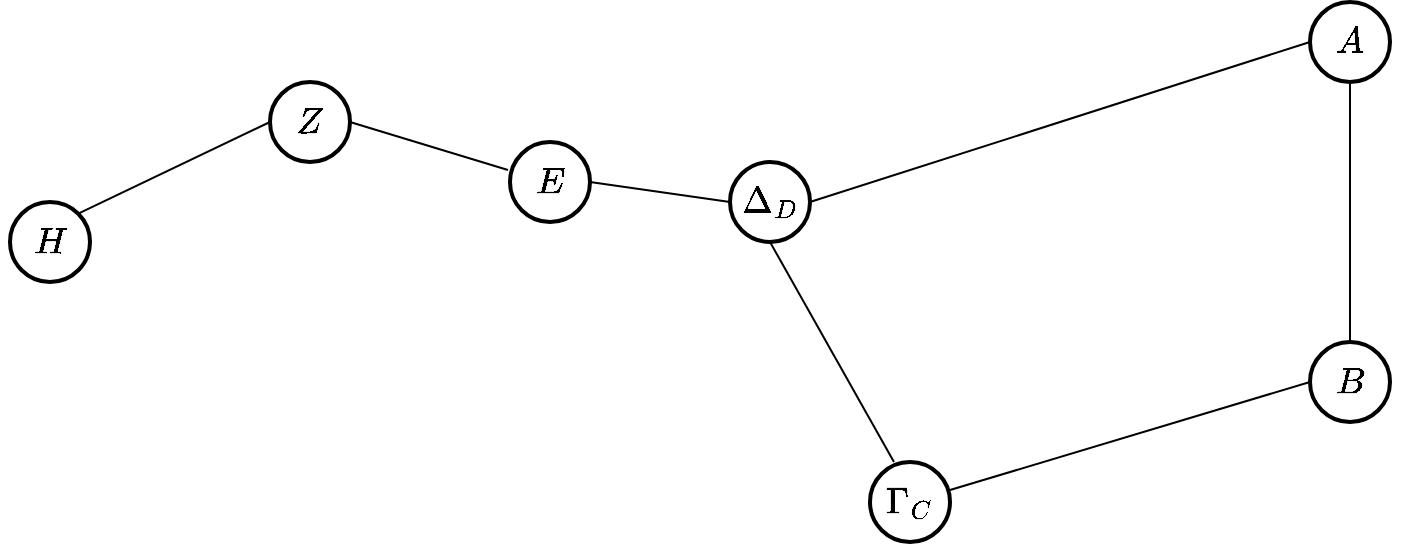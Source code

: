 <mxfile version="13.7.9" type="device"><diagram id="o_AquPbeDVKsEYbU6ILw" name="Seite-1"><mxGraphModel dx="782" dy="580" grid="1" gridSize="10" guides="1" tooltips="1" connect="1" arrows="1" fold="1" page="1" pageScale="1" pageWidth="827" pageHeight="1169" math="1" shadow="0"><root><mxCell id="0"/><mxCell id="1" parent="0"/><UserObject label="" link="https://www.constellation-guide.com/wp-content/uploads/2012/04/Big-Dipper-stars.png" id="jLTbamzfhTWWZg9gYVEf-16"><mxCell style="group" vertex="1" connectable="0" parent="1"><mxGeometry x="90" y="40" width="690" height="270" as="geometry"/></mxCell></UserObject><mxCell id="jLTbamzfhTWWZg9gYVEf-1" value="$$H$$" style="ellipse;whiteSpace=wrap;html=1;aspect=fixed;strokeWidth=2;fontFamily=Verdana;fontSize=18;align=center;" vertex="1" parent="jLTbamzfhTWWZg9gYVEf-16"><mxGeometry y="100" width="40" height="40" as="geometry"/></mxCell><mxCell id="jLTbamzfhTWWZg9gYVEf-2" value="$$Z$$" style="ellipse;whiteSpace=wrap;html=1;aspect=fixed;strokeWidth=2;fontFamily=Verdana;fontSize=18;align=center;" vertex="1" parent="jLTbamzfhTWWZg9gYVEf-16"><mxGeometry x="130" y="40" width="40" height="40" as="geometry"/></mxCell><mxCell id="jLTbamzfhTWWZg9gYVEf-4" value="$$E$$" style="ellipse;whiteSpace=wrap;html=1;aspect=fixed;strokeWidth=2;fontFamily=Verdana;fontSize=18;align=center;" vertex="1" parent="jLTbamzfhTWWZg9gYVEf-16"><mxGeometry x="250" y="70" width="40" height="40" as="geometry"/></mxCell><mxCell id="jLTbamzfhTWWZg9gYVEf-5" value="$$A$$" style="ellipse;whiteSpace=wrap;html=1;aspect=fixed;strokeWidth=2;fontFamily=Verdana;fontSize=18;align=center;" vertex="1" parent="jLTbamzfhTWWZg9gYVEf-16"><mxGeometry x="650" width="40" height="40" as="geometry"/></mxCell><mxCell id="jLTbamzfhTWWZg9gYVEf-6" value="$$\Delta_D$$" style="ellipse;whiteSpace=wrap;html=1;aspect=fixed;strokeWidth=2;fontFamily=Verdana;fontSize=18;align=center;" vertex="1" parent="jLTbamzfhTWWZg9gYVEf-16"><mxGeometry x="360" y="80" width="40" height="40" as="geometry"/></mxCell><mxCell id="jLTbamzfhTWWZg9gYVEf-7" value="$$\Gamma_C$$" style="ellipse;whiteSpace=wrap;html=1;aspect=fixed;strokeWidth=2;fontFamily=Verdana;fontSize=18;align=center;" vertex="1" parent="jLTbamzfhTWWZg9gYVEf-16"><mxGeometry x="430" y="230" width="40" height="40" as="geometry"/></mxCell><mxCell id="jLTbamzfhTWWZg9gYVEf-8" value="$$B$$" style="ellipse;whiteSpace=wrap;html=1;aspect=fixed;strokeWidth=2;fontFamily=Verdana;fontSize=18;align=center;" vertex="1" parent="jLTbamzfhTWWZg9gYVEf-16"><mxGeometry x="650" y="170" width="40" height="40" as="geometry"/></mxCell><mxCell id="jLTbamzfhTWWZg9gYVEf-9" value="" style="endArrow=none;html=1;strokeWidth=1;fontFamily=Verdana;fontSize=18;rounded=0;exitX=1;exitY=0;exitDx=0;exitDy=0;entryX=0;entryY=0.5;entryDx=0;entryDy=0;" edge="1" parent="jLTbamzfhTWWZg9gYVEf-16" source="jLTbamzfhTWWZg9gYVEf-1" target="jLTbamzfhTWWZg9gYVEf-2"><mxGeometry width="50" height="50" relative="1" as="geometry"><mxPoint x="290" y="280" as="sourcePoint"/><mxPoint x="340" y="230" as="targetPoint"/></mxGeometry></mxCell><mxCell id="jLTbamzfhTWWZg9gYVEf-10" value="" style="endArrow=none;html=1;strokeWidth=1;fontFamily=Verdana;fontSize=18;rounded=0;exitX=1;exitY=0.5;exitDx=0;exitDy=0;entryX=-0.025;entryY=0.35;entryDx=0;entryDy=0;entryPerimeter=0;" edge="1" parent="jLTbamzfhTWWZg9gYVEf-16" source="jLTbamzfhTWWZg9gYVEf-2" target="jLTbamzfhTWWZg9gYVEf-4"><mxGeometry width="50" height="50" relative="1" as="geometry"><mxPoint x="34.142" y="135.858" as="sourcePoint"/><mxPoint x="140" y="70" as="targetPoint"/></mxGeometry></mxCell><mxCell id="jLTbamzfhTWWZg9gYVEf-11" value="" style="endArrow=none;html=1;strokeWidth=1;fontFamily=Verdana;fontSize=18;rounded=0;exitX=1;exitY=0.5;exitDx=0;exitDy=0;entryX=0;entryY=0.5;entryDx=0;entryDy=0;" edge="1" parent="jLTbamzfhTWWZg9gYVEf-16" source="jLTbamzfhTWWZg9gYVEf-4" target="jLTbamzfhTWWZg9gYVEf-6"><mxGeometry width="50" height="50" relative="1" as="geometry"><mxPoint x="180" y="70" as="sourcePoint"/><mxPoint x="259" y="84" as="targetPoint"/></mxGeometry></mxCell><mxCell id="jLTbamzfhTWWZg9gYVEf-12" value="" style="endArrow=none;html=1;strokeWidth=1;fontFamily=Verdana;fontSize=18;rounded=0;exitX=1;exitY=0.5;exitDx=0;exitDy=0;entryX=0;entryY=0.5;entryDx=0;entryDy=0;" edge="1" parent="jLTbamzfhTWWZg9gYVEf-16" source="jLTbamzfhTWWZg9gYVEf-6" target="jLTbamzfhTWWZg9gYVEf-5"><mxGeometry width="50" height="50" relative="1" as="geometry"><mxPoint x="300" y="90" as="sourcePoint"/><mxPoint x="380" y="110" as="targetPoint"/></mxGeometry></mxCell><mxCell id="jLTbamzfhTWWZg9gYVEf-13" value="" style="endArrow=none;html=1;strokeWidth=1;fontFamily=Verdana;fontSize=18;rounded=0;entryX=0.3;entryY=0;entryDx=0;entryDy=0;entryPerimeter=0;exitX=0.5;exitY=1;exitDx=0;exitDy=0;" edge="1" parent="jLTbamzfhTWWZg9gYVEf-16" source="jLTbamzfhTWWZg9gYVEf-6" target="jLTbamzfhTWWZg9gYVEf-7"><mxGeometry width="50" height="50" relative="1" as="geometry"><mxPoint x="390" y="120" as="sourcePoint"/><mxPoint x="680" y="30" as="targetPoint"/></mxGeometry></mxCell><mxCell id="jLTbamzfhTWWZg9gYVEf-14" value="" style="endArrow=none;html=1;strokeWidth=1;fontFamily=Verdana;fontSize=18;rounded=0;entryX=0;entryY=0.5;entryDx=0;entryDy=0;exitX=1;exitY=0.35;exitDx=0;exitDy=0;exitPerimeter=0;" edge="1" parent="jLTbamzfhTWWZg9gYVEf-16" source="jLTbamzfhTWWZg9gYVEf-7" target="jLTbamzfhTWWZg9gYVEf-8"><mxGeometry width="50" height="50" relative="1" as="geometry"><mxPoint x="400" y="130" as="sourcePoint"/><mxPoint x="452" y="240" as="targetPoint"/></mxGeometry></mxCell><mxCell id="jLTbamzfhTWWZg9gYVEf-15" value="" style="endArrow=none;html=1;strokeWidth=1;fontFamily=Verdana;fontSize=18;rounded=0;entryX=0.5;entryY=0;entryDx=0;entryDy=0;exitX=0.5;exitY=1;exitDx=0;exitDy=0;" edge="1" parent="jLTbamzfhTWWZg9gYVEf-16" source="jLTbamzfhTWWZg9gYVEf-5" target="jLTbamzfhTWWZg9gYVEf-8"><mxGeometry width="50" height="50" relative="1" as="geometry"><mxPoint x="480" y="254" as="sourcePoint"/><mxPoint x="660" y="210" as="targetPoint"/></mxGeometry></mxCell></root></mxGraphModel></diagram></mxfile>